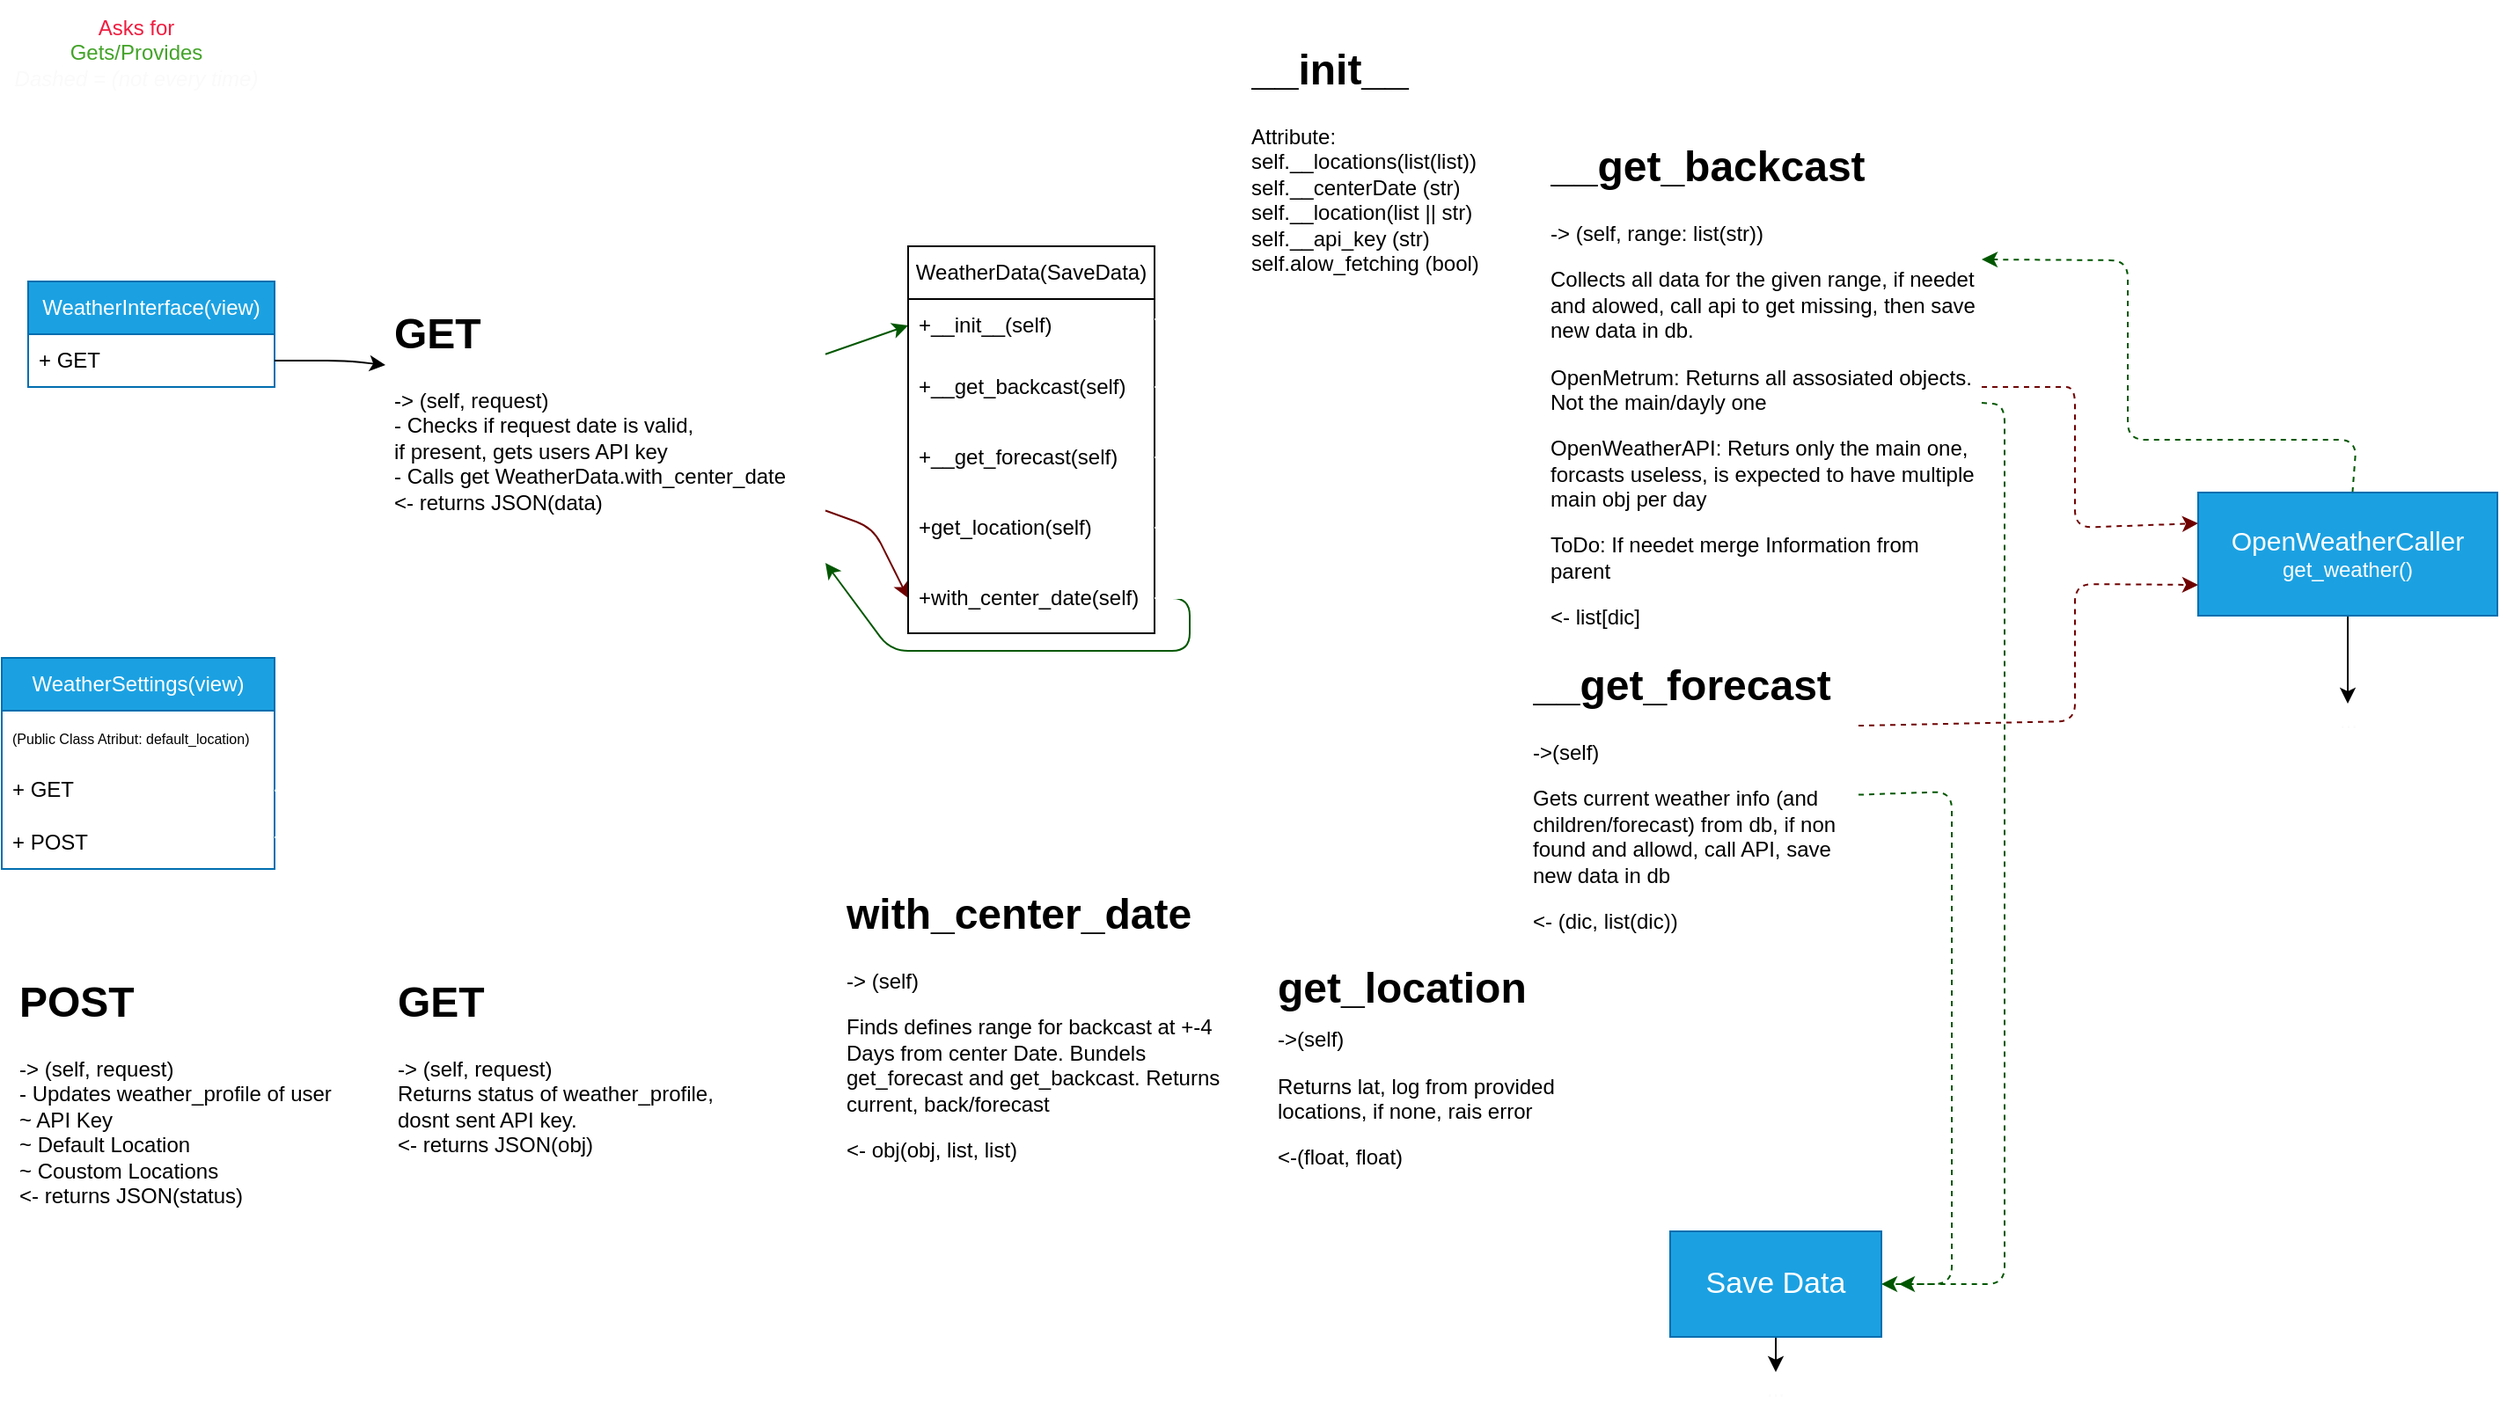 <mxfile>
    <diagram id="RmFD1nItudfzfszztTMU" name="Page-1">
        <mxGraphModel dx="1701" dy="778" grid="1" gridSize="10" guides="1" tooltips="1" connect="1" arrows="1" fold="1" page="1" pageScale="1" pageWidth="1654" pageHeight="1169" math="0" shadow="0">
            <root>
                <mxCell id="0"/>
                <mxCell id="1" parent="0"/>
                <mxCell id="5" value="WeatherInterface(view)" style="swimlane;fontStyle=0;childLayout=stackLayout;horizontal=1;startSize=30;horizontalStack=0;resizeParent=1;resizeParentMax=0;resizeLast=0;collapsible=1;marginBottom=0;whiteSpace=wrap;html=1;fillColor=#1ba1e2;fontColor=#ffffff;strokeColor=#006EAF;" parent="1" vertex="1">
                    <mxGeometry x="37" y="180" width="140" height="60" as="geometry"/>
                </mxCell>
                <mxCell id="6" value="+ GET" style="text;strokeColor=none;fillColor=none;align=left;verticalAlign=middle;spacingLeft=4;spacingRight=4;overflow=hidden;points=[[0,0.5],[1,0.5]];portConstraint=eastwest;rotatable=0;whiteSpace=wrap;html=1;" parent="5" vertex="1">
                    <mxGeometry y="30" width="140" height="30" as="geometry"/>
                </mxCell>
                <mxCell id="26" style="edgeStyle=none;html=1;entryX=0;entryY=0.5;entryDx=0;entryDy=0;fontFamily=Helvetica;fontSize=12;fontColor=default;startSize=30;fillColor=#a20025;strokeColor=#6F0000;" parent="1" source="9" target="21" edge="1">
                    <mxGeometry relative="1" as="geometry">
                        <Array as="points">
                            <mxPoint x="517" y="320"/>
                        </Array>
                    </mxGeometry>
                </mxCell>
                <mxCell id="28" style="edgeStyle=none;html=1;entryX=0;entryY=0.5;entryDx=0;entryDy=0;fontFamily=Helvetica;fontSize=12;fontColor=default;startSize=30;strokeColor=#005700;fillColor=#008a00;" parent="1" source="9" target="14" edge="1">
                    <mxGeometry relative="1" as="geometry"/>
                </mxCell>
                <mxCell id="9" value="&lt;h1&gt;GET&lt;/h1&gt;&lt;div&gt;-&amp;gt; (self, request)&lt;/div&gt;&lt;div&gt;- Checks if request date is valid,&amp;nbsp;&lt;/div&gt;if present,&amp;nbsp;&lt;span style=&quot;background-color: initial;&quot;&gt;gets users API key&lt;br&gt;&lt;/span&gt;- Calls get WeatherData.with_center_date&lt;br&gt;&lt;div&gt;&amp;lt;- returns JSON(data)&lt;/div&gt;" style="text;html=1;strokeColor=none;fillColor=none;spacing=5;spacingTop=-20;whiteSpace=wrap;overflow=hidden;rounded=0;" parent="1" vertex="1">
                    <mxGeometry x="240" y="190" width="250" height="150" as="geometry"/>
                </mxCell>
                <mxCell id="10" style="edgeStyle=none;html=1;exitX=1;exitY=0.5;exitDx=0;exitDy=0;entryX=0;entryY=0.25;entryDx=0;entryDy=0;" parent="1" source="6" target="9" edge="1">
                    <mxGeometry relative="1" as="geometry">
                        <Array as="points">
                            <mxPoint x="217" y="225"/>
                        </Array>
                    </mxGeometry>
                </mxCell>
                <object label="WeatherData(SaveData)" id="13">
                    <mxCell style="swimlane;fontStyle=0;childLayout=stackLayout;horizontal=1;startSize=30;horizontalStack=0;resizeParent=1;resizeParentMax=0;resizeLast=0;collapsible=1;marginBottom=0;whiteSpace=wrap;html=1;" parent="1" vertex="1">
                        <mxGeometry x="537" y="160" width="140" height="220" as="geometry">
                            <mxRectangle x="540" y="200" width="170" height="30" as="alternateBounds"/>
                        </mxGeometry>
                    </mxCell>
                </object>
                <mxCell id="14" value="+__init__(self)" style="text;strokeColor=none;fillColor=none;align=left;verticalAlign=middle;spacingLeft=4;spacingRight=4;overflow=hidden;points=[[0,0.5],[1,0.5]];portConstraint=eastwest;rotatable=0;whiteSpace=wrap;html=1;" parent="13" vertex="1">
                    <mxGeometry y="30" width="140" height="30" as="geometry"/>
                </mxCell>
                <mxCell id="16" value="+__get_backcast(self)" style="text;strokeColor=none;fillColor=none;align=left;verticalAlign=middle;spacingLeft=4;spacingRight=4;overflow=hidden;points=[[0,0.5],[1,0.5]];portConstraint=eastwest;rotatable=0;whiteSpace=wrap;html=1;fontColor=default;" parent="13" vertex="1">
                    <mxGeometry y="60" width="140" height="40" as="geometry"/>
                </mxCell>
                <mxCell id="20" value="+__get_forecast(self)" style="text;strokeColor=none;fillColor=none;align=left;verticalAlign=middle;spacingLeft=4;spacingRight=4;overflow=hidden;points=[[0,0.5],[1,0.5]];portConstraint=eastwest;rotatable=0;whiteSpace=wrap;html=1;" parent="13" vertex="1">
                    <mxGeometry y="100" width="140" height="40" as="geometry"/>
                </mxCell>
                <mxCell id="39" value="+get_location(self)" style="text;strokeColor=none;fillColor=none;align=left;verticalAlign=middle;spacingLeft=4;spacingRight=4;overflow=hidden;points=[[0,0.5],[1,0.5]];portConstraint=eastwest;rotatable=0;whiteSpace=wrap;html=1;" parent="13" vertex="1">
                    <mxGeometry y="140" width="140" height="40" as="geometry"/>
                </mxCell>
                <mxCell id="21" value="+with_center_date(self)" style="text;strokeColor=none;fillColor=none;align=left;verticalAlign=middle;spacingLeft=4;spacingRight=4;overflow=hidden;points=[[0,0.5],[1,0.5]];portConstraint=eastwest;rotatable=0;whiteSpace=wrap;html=1;" parent="13" vertex="1">
                    <mxGeometry y="180" width="140" height="40" as="geometry"/>
                </mxCell>
                <mxCell id="27" style="edgeStyle=none;html=1;fontFamily=Helvetica;fontSize=12;fontColor=default;startSize=30;entryX=1;entryY=1;entryDx=0;entryDy=0;fillColor=#008a00;strokeColor=#005700;" parent="1" source="21" target="9" edge="1">
                    <mxGeometry relative="1" as="geometry">
                        <mxPoint x="497" y="360" as="targetPoint"/>
                        <Array as="points">
                            <mxPoint x="697" y="360"/>
                            <mxPoint x="697" y="390"/>
                            <mxPoint x="617" y="390"/>
                            <mxPoint x="527" y="390"/>
                        </Array>
                    </mxGeometry>
                </mxCell>
                <mxCell id="29" value="&lt;h1&gt;__init__&lt;/h1&gt;&lt;div&gt;Attribute:&lt;/div&gt;&lt;div&gt;self.__locations(list(list))&lt;/div&gt;&lt;div&gt;self.__centerDate (str)&lt;/div&gt;&lt;div&gt;self.__location(list || str)&lt;/div&gt;&lt;div&gt;self.__api_key (str)&lt;/div&gt;&lt;div&gt;self.alow_fetching (bool)&lt;/div&gt;&lt;div&gt;&lt;br&gt;&lt;/div&gt;" style="text;html=1;strokeColor=none;fillColor=none;spacing=5;spacingTop=-20;whiteSpace=wrap;overflow=hidden;rounded=0;fontFamily=Helvetica;fontSize=12;fontColor=default;startSize=30;" parent="1" vertex="1">
                    <mxGeometry x="727" y="40" width="190" height="140" as="geometry"/>
                </mxCell>
                <mxCell id="30" style="edgeStyle=none;html=1;entryX=0;entryY=0.5;entryDx=0;entryDy=0;strokeColor=#FFFFFF;fontFamily=Helvetica;fontSize=12;fontColor=default;startSize=30;" parent="1" source="14" target="29" edge="1">
                    <mxGeometry relative="1" as="geometry">
                        <Array as="points">
                            <mxPoint x="707" y="200"/>
                            <mxPoint x="707" y="110"/>
                        </Array>
                    </mxGeometry>
                </mxCell>
                <mxCell id="31" style="edgeStyle=none;html=1;strokeColor=#FFFFFF;fontFamily=Helvetica;fontSize=12;fontColor=default;startSize=30;entryX=0;entryY=0.5;entryDx=0;entryDy=0;" parent="1" source="16" target="32" edge="1">
                    <mxGeometry relative="1" as="geometry">
                        <mxPoint x="737" y="240" as="targetPoint"/>
                        <Array as="points">
                            <mxPoint x="797" y="240"/>
                        </Array>
                    </mxGeometry>
                </mxCell>
                <mxCell id="59" style="edgeStyle=none;html=1;strokeColor=#005700;fontFamily=Helvetica;fontSize=8;fontColor=default;startSize=30;dashed=1;fillColor=#008a00;" parent="1" source="32" edge="1">
                    <mxGeometry relative="1" as="geometry">
                        <mxPoint x="1100" y="750.0" as="targetPoint"/>
                        <Array as="points">
                            <mxPoint x="1160" y="250"/>
                            <mxPoint x="1160" y="750"/>
                        </Array>
                    </mxGeometry>
                </mxCell>
                <mxCell id="64" style="edgeStyle=none;html=1;entryX=0;entryY=0.25;entryDx=0;entryDy=0;dashed=1;fontSize=12;fillColor=#a20025;strokeColor=#6F0000;exitX=1;exitY=0.5;exitDx=0;exitDy=0;" edge="1" parent="1" source="32" target="62">
                    <mxGeometry relative="1" as="geometry">
                        <Array as="points">
                            <mxPoint x="1180" y="240"/>
                            <mxPoint x="1200" y="240"/>
                            <mxPoint x="1200" y="320"/>
                        </Array>
                    </mxGeometry>
                </mxCell>
                <mxCell id="32" value="&lt;h1&gt;__get_backcast&lt;/h1&gt;&lt;p&gt;-&amp;gt; (self, range: list(str))&lt;/p&gt;&lt;p&gt;Collects all data for the given range, if needet and alowed, call api to get missing, then save new data in db.&amp;nbsp;&lt;/p&gt;&lt;p&gt;OpenMetrum: Returns all assosiated objects. Not the main/dayly one&lt;/p&gt;&lt;p&gt;OpenWeatherAPI: Returs only the main one, forcasts useless, is expected to have multiple main obj per day&amp;nbsp;&lt;/p&gt;&lt;p&gt;ToDo: If needet merge Information from parent&lt;/p&gt;&lt;p&gt;&amp;lt;- list[dic]&lt;/p&gt;" style="text;html=1;strokeColor=none;fillColor=none;spacing=5;spacingTop=-20;whiteSpace=wrap;overflow=hidden;rounded=0;fontFamily=Helvetica;fontSize=12;fontColor=default;startSize=30;" parent="1" vertex="1">
                    <mxGeometry x="897" y="95" width="250" height="290" as="geometry"/>
                </mxCell>
                <mxCell id="36" style="edgeStyle=none;html=1;strokeColor=#FFFFFF;fontFamily=Helvetica;fontSize=12;fontColor=default;startSize=30;entryX=0;entryY=0.25;entryDx=0;entryDy=0;" parent="1" source="20" target="37" edge="1">
                    <mxGeometry relative="1" as="geometry">
                        <mxPoint x="837" y="440" as="targetPoint"/>
                        <Array as="points">
                            <mxPoint x="807" y="280"/>
                            <mxPoint x="807" y="310"/>
                            <mxPoint x="810" y="433"/>
                        </Array>
                    </mxGeometry>
                </mxCell>
                <mxCell id="61" style="edgeStyle=none;html=1;entryX=1;entryY=0.5;entryDx=0;entryDy=0;strokeColor=#005700;fontFamily=Helvetica;fontSize=17;fontColor=default;startSize=30;dashed=1;fillColor=#008a00;" parent="1" source="37" target="60" edge="1">
                    <mxGeometry relative="1" as="geometry">
                        <Array as="points">
                            <mxPoint x="1130" y="470"/>
                            <mxPoint x="1130" y="610"/>
                            <mxPoint x="1130" y="750"/>
                        </Array>
                    </mxGeometry>
                </mxCell>
                <mxCell id="63" style="edgeStyle=none;html=1;entryX=0;entryY=0.75;entryDx=0;entryDy=0;fontSize=12;exitX=1;exitY=0.25;exitDx=0;exitDy=0;dashed=1;fillColor=#a20025;strokeColor=#6F0000;" edge="1" parent="1" source="37" target="62">
                    <mxGeometry relative="1" as="geometry">
                        <Array as="points">
                            <mxPoint x="1200" y="430"/>
                            <mxPoint x="1200" y="352"/>
                        </Array>
                    </mxGeometry>
                </mxCell>
                <mxCell id="37" value="&lt;h1&gt;__get_forecast&lt;/h1&gt;&lt;p&gt;-&amp;gt;(self)&lt;/p&gt;&lt;p&gt;Gets current weather info (and children/forecast) from db, if non found and allowd, call API, save new data in db&lt;/p&gt;&lt;p&gt;&amp;lt;- (dic, list(dic))&lt;/p&gt;" style="text;html=1;strokeColor=none;fillColor=none;spacing=5;spacingTop=-20;whiteSpace=wrap;overflow=hidden;rounded=0;fontFamily=Helvetica;fontSize=12;fontColor=default;startSize=30;" parent="1" vertex="1">
                    <mxGeometry x="887" y="390" width="190" height="170" as="geometry"/>
                </mxCell>
                <mxCell id="40" style="edgeStyle=none;html=1;strokeColor=#FFFFFF;fontFamily=Helvetica;fontSize=12;fontColor=default;startSize=30;entryX=0.5;entryY=0;entryDx=0;entryDy=0;" parent="1" source="39" target="41" edge="1">
                    <mxGeometry relative="1" as="geometry">
                        <mxPoint x="737" y="480" as="targetPoint"/>
                        <Array as="points">
                            <mxPoint x="777" y="320"/>
                            <mxPoint x="782" y="520"/>
                            <mxPoint x="837" y="520"/>
                        </Array>
                    </mxGeometry>
                </mxCell>
                <mxCell id="41" value="&lt;h1 style=&quot;line-height: 50%;&quot;&gt;&lt;span style=&quot;background-color: initial;&quot;&gt;get_location&lt;/span&gt;&lt;br&gt;&lt;/h1&gt;&lt;p style=&quot;line-height: 120%;&quot;&gt;&lt;font style=&quot;font-size: 12px;&quot;&gt;-&amp;gt;(self)&lt;/font&gt;&lt;/p&gt;&lt;p style=&quot;line-height: 120%;&quot;&gt;&lt;font style=&quot;font-size: 12px;&quot;&gt;Returns lat, log from provided locations, if none, rais error&lt;/font&gt;&lt;/p&gt;&lt;p style=&quot;line-height: 120%;&quot;&gt;&lt;font style=&quot;font-size: 12px;&quot;&gt;&amp;lt;-(float, float)&lt;/font&gt;&lt;/p&gt;" style="text;html=1;strokeColor=none;fillColor=none;spacing=5;spacingTop=-20;whiteSpace=wrap;overflow=hidden;rounded=0;fontFamily=Helvetica;fontSize=12;fontColor=default;startSize=30;" parent="1" vertex="1">
                    <mxGeometry x="742" y="570" width="190" height="120" as="geometry"/>
                </mxCell>
                <mxCell id="42" value="&lt;h1&gt;with_center_date&lt;/h1&gt;&lt;p&gt;-&amp;gt; (self)&lt;/p&gt;&lt;p&gt;&lt;span style=&quot;background-color: initial;&quot;&gt;Finds defines range for backcast at +-4 Days from center Date. Bundels get_forecast and get_backcast. Returns current, back/forecast&lt;/span&gt;&lt;br&gt;&lt;/p&gt;&lt;p&gt;&amp;lt;- obj(obj, list, list)&lt;/p&gt;" style="text;html=1;strokeColor=none;fillColor=none;spacing=5;spacingTop=-20;whiteSpace=wrap;overflow=hidden;rounded=0;fontFamily=Helvetica;fontSize=12;fontColor=default;startSize=30;" parent="1" vertex="1">
                    <mxGeometry x="497" y="520" width="230" height="180" as="geometry"/>
                </mxCell>
                <mxCell id="44" style="edgeStyle=none;html=1;strokeColor=#FFFFFF;fontFamily=Helvetica;fontSize=12;fontColor=default;startSize=30;entryX=0.5;entryY=0;entryDx=0;entryDy=0;" parent="1" source="21" target="42" edge="1">
                    <mxGeometry relative="1" as="geometry">
                        <mxPoint x="707" y="470" as="targetPoint"/>
                        <Array as="points">
                            <mxPoint x="717" y="360"/>
                            <mxPoint x="717" y="430"/>
                            <mxPoint x="622" y="430"/>
                        </Array>
                    </mxGeometry>
                </mxCell>
                <mxCell id="47" value="&lt;h1&gt;&lt;span style=&quot;background-color: initial;&quot;&gt;POST&lt;/span&gt;&lt;br&gt;&lt;/h1&gt;&lt;div&gt;&lt;div&gt;-&amp;gt; (self, request)&lt;/div&gt;&lt;/div&gt;&lt;div&gt;- Updates weather_profile of user&amp;nbsp;&lt;/div&gt;&lt;div&gt;~ API Key&lt;/div&gt;&lt;div&gt;~ Default Location&lt;/div&gt;&lt;div&gt;~ Coustom Locations&lt;/div&gt;&lt;div&gt;&amp;lt;- returns JSON(status)&lt;/div&gt;" style="text;html=1;strokeColor=none;fillColor=none;spacing=5;spacingTop=-20;whiteSpace=wrap;overflow=hidden;rounded=0;" parent="1" vertex="1">
                    <mxGeometry x="27" y="570" width="200" height="150" as="geometry"/>
                </mxCell>
                <mxCell id="48" value="WeatherSettings(view)" style="swimlane;fontStyle=0;childLayout=stackLayout;horizontal=1;startSize=30;horizontalStack=0;resizeParent=1;resizeParentMax=0;resizeLast=0;collapsible=1;marginBottom=0;whiteSpace=wrap;html=1;fillColor=#1ba1e2;fontColor=#ffffff;strokeColor=#006EAF;" parent="1" vertex="1">
                    <mxGeometry x="22" y="394" width="155" height="120" as="geometry"/>
                </mxCell>
                <mxCell id="57" value="&lt;span style=&quot;font-size: 8px;&quot;&gt;(Public Class Atribut: default_location)&lt;/span&gt;" style="text;strokeColor=none;fillColor=none;align=left;verticalAlign=middle;spacingLeft=4;spacingRight=4;overflow=hidden;points=[[0,0.5],[1,0.5]];portConstraint=eastwest;rotatable=0;whiteSpace=wrap;html=1;" parent="48" vertex="1">
                    <mxGeometry y="30" width="155" height="30" as="geometry"/>
                </mxCell>
                <mxCell id="49" value="+ GET" style="text;strokeColor=none;fillColor=none;align=left;verticalAlign=middle;spacingLeft=4;spacingRight=4;overflow=hidden;points=[[0,0.5],[1,0.5]];portConstraint=eastwest;rotatable=0;whiteSpace=wrap;html=1;" parent="48" vertex="1">
                    <mxGeometry y="60" width="155" height="30" as="geometry"/>
                </mxCell>
                <mxCell id="50" value="+ POST" style="text;strokeColor=none;fillColor=none;align=left;verticalAlign=middle;spacingLeft=4;spacingRight=4;overflow=hidden;points=[[0,0.5],[1,0.5]];portConstraint=eastwest;rotatable=0;whiteSpace=wrap;html=1;" parent="48" vertex="1">
                    <mxGeometry y="90" width="155" height="30" as="geometry"/>
                </mxCell>
                <mxCell id="51" style="edgeStyle=none;html=1;entryX=0.5;entryY=0;entryDx=0;entryDy=0;strokeColor=#FFFFFF;fontFamily=Helvetica;fontSize=12;fontColor=default;startSize=30;" parent="1" source="50" target="47" edge="1">
                    <mxGeometry relative="1" as="geometry">
                        <Array as="points">
                            <mxPoint x="202" y="495"/>
                            <mxPoint x="202" y="530"/>
                            <mxPoint x="127" y="530"/>
                        </Array>
                    </mxGeometry>
                </mxCell>
                <mxCell id="52" value="&lt;h1&gt;&lt;span style=&quot;background-color: initial;&quot;&gt;GET&lt;/span&gt;&lt;br&gt;&lt;/h1&gt;&lt;div&gt;&lt;div&gt;-&amp;gt; (self, request)&lt;/div&gt;&lt;/div&gt;&lt;div&gt;Returns status of weather_profile, dosnt sent API key.&lt;/div&gt;&lt;div&gt;&amp;lt;- returns JSON(obj)&lt;/div&gt;" style="text;html=1;strokeColor=none;fillColor=none;spacing=5;spacingTop=-20;whiteSpace=wrap;overflow=hidden;rounded=0;" parent="1" vertex="1">
                    <mxGeometry x="242" y="570" width="200" height="150" as="geometry"/>
                </mxCell>
                <mxCell id="56" style="edgeStyle=none;html=1;strokeColor=#FFFFFF;fontFamily=Helvetica;fontSize=12;fontColor=default;startSize=30;entryX=0.5;entryY=0;entryDx=0;entryDy=0;" parent="1" source="49" target="52" edge="1">
                    <mxGeometry relative="1" as="geometry">
                        <mxPoint x="322" y="480" as="targetPoint"/>
                        <Array as="points">
                            <mxPoint x="342" y="470"/>
                        </Array>
                    </mxGeometry>
                </mxCell>
                <mxCell id="71" style="edgeStyle=none;html=1;fontSize=12;fontColor=#fafafa;" edge="1" parent="1" source="60" target="69">
                    <mxGeometry relative="1" as="geometry"/>
                </mxCell>
                <mxCell id="60" value="&lt;font style=&quot;font-size: 17px;&quot;&gt;Save Data&lt;/font&gt;" style="rounded=0;whiteSpace=wrap;html=1;strokeColor=#006EAF;fontFamily=Helvetica;fontSize=8;fontColor=#ffffff;startSize=30;fillColor=#1ba1e2;" parent="1" vertex="1">
                    <mxGeometry x="970" y="720" width="120" height="60" as="geometry"/>
                </mxCell>
                <mxCell id="65" style="edgeStyle=none;html=1;dashed=1;fontSize=12;entryX=1;entryY=0.25;entryDx=0;entryDy=0;fillColor=#008a00;strokeColor=#005700;" edge="1" parent="1" source="62" target="32">
                    <mxGeometry relative="1" as="geometry">
                        <mxPoint x="1170" y="310" as="targetPoint"/>
                        <Array as="points">
                            <mxPoint x="1360" y="270"/>
                            <mxPoint x="1230" y="270"/>
                            <mxPoint x="1230" y="168"/>
                        </Array>
                    </mxGeometry>
                </mxCell>
                <mxCell id="73" style="edgeStyle=none;html=1;entryX=0.5;entryY=0;entryDx=0;entryDy=0;fontSize=12;fontColor=#fafafa;" edge="1" parent="1" source="62" target="68">
                    <mxGeometry relative="1" as="geometry"/>
                </mxCell>
                <mxCell id="62" value="&lt;font style=&quot;&quot;&gt;&lt;span style=&quot;font-size: 15px;&quot;&gt;OpenWeatherCaller&lt;/span&gt;&lt;br&gt;&lt;font style=&quot;font-size: 12px;&quot;&gt;get_weather()&lt;/font&gt;&lt;br&gt;&lt;/font&gt;" style="rounded=0;whiteSpace=wrap;html=1;fillColor=#1ba1e2;fontColor=#ffffff;strokeColor=#006EAF;" vertex="1" parent="1">
                    <mxGeometry x="1270" y="300" width="170" height="70" as="geometry"/>
                </mxCell>
                <mxCell id="66" value="&lt;font color=&quot;#f01d40&quot;&gt;Asks for&lt;br&gt;&lt;/font&gt;&lt;font color=&quot;#43a329&quot;&gt;Gets/Provides&lt;/font&gt;&lt;br&gt;&lt;i style=&quot;&quot;&gt;&lt;font color=&quot;#fafafa&quot;&gt;Dashed = (not every time)&lt;br&gt;&lt;/font&gt;&lt;/i&gt;" style="text;html=1;strokeColor=none;fillColor=none;align=center;verticalAlign=middle;whiteSpace=wrap;rounded=0;fontSize=12;" vertex="1" parent="1">
                    <mxGeometry x="27" y="20" width="143" height="60" as="geometry"/>
                </mxCell>
                <mxCell id="68" value="..." style="rounded=0;whiteSpace=wrap;html=1;fontSize=12;fontColor=#fafafa;fillColor=none;strokeColor=none;" vertex="1" parent="1">
                    <mxGeometry x="1297.5" y="420" width="115" height="20" as="geometry"/>
                </mxCell>
                <mxCell id="69" value="..." style="rounded=0;whiteSpace=wrap;html=1;fontSize=12;fontColor=#fafafa;fillColor=none;strokeColor=none;" vertex="1" parent="1">
                    <mxGeometry x="970" y="800" width="120" height="20" as="geometry"/>
                </mxCell>
            </root>
        </mxGraphModel>
    </diagram>
</mxfile>
